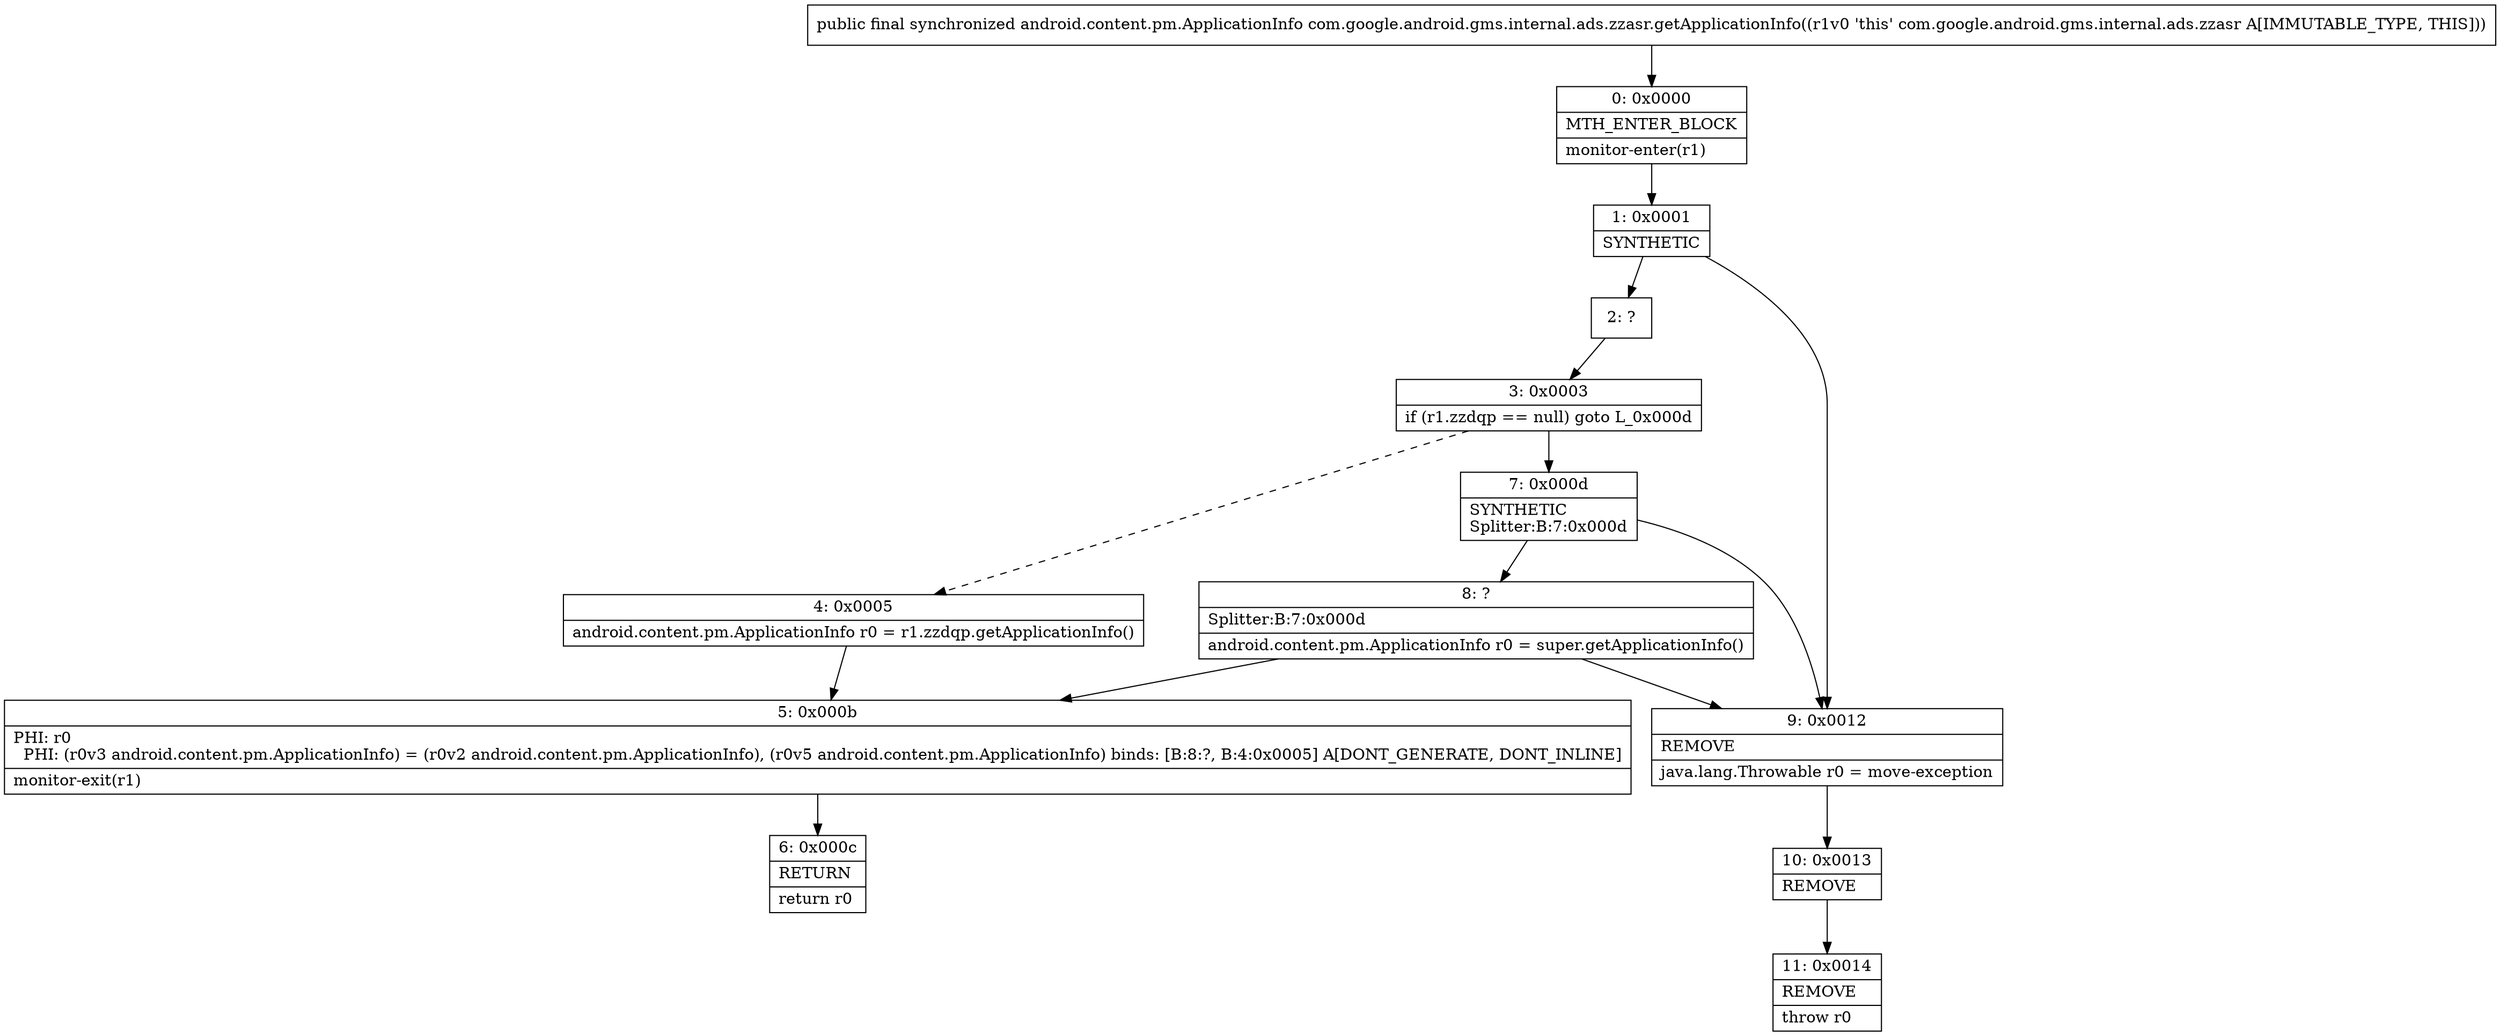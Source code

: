 digraph "CFG forcom.google.android.gms.internal.ads.zzasr.getApplicationInfo()Landroid\/content\/pm\/ApplicationInfo;" {
Node_0 [shape=record,label="{0\:\ 0x0000|MTH_ENTER_BLOCK\l|monitor\-enter(r1)\l}"];
Node_1 [shape=record,label="{1\:\ 0x0001|SYNTHETIC\l}"];
Node_2 [shape=record,label="{2\:\ ?}"];
Node_3 [shape=record,label="{3\:\ 0x0003|if (r1.zzdqp == null) goto L_0x000d\l}"];
Node_4 [shape=record,label="{4\:\ 0x0005|android.content.pm.ApplicationInfo r0 = r1.zzdqp.getApplicationInfo()\l}"];
Node_5 [shape=record,label="{5\:\ 0x000b|PHI: r0 \l  PHI: (r0v3 android.content.pm.ApplicationInfo) = (r0v2 android.content.pm.ApplicationInfo), (r0v5 android.content.pm.ApplicationInfo) binds: [B:8:?, B:4:0x0005] A[DONT_GENERATE, DONT_INLINE]\l|monitor\-exit(r1)\l}"];
Node_6 [shape=record,label="{6\:\ 0x000c|RETURN\l|return r0\l}"];
Node_7 [shape=record,label="{7\:\ 0x000d|SYNTHETIC\lSplitter:B:7:0x000d\l}"];
Node_8 [shape=record,label="{8\:\ ?|Splitter:B:7:0x000d\l|android.content.pm.ApplicationInfo r0 = super.getApplicationInfo()\l}"];
Node_9 [shape=record,label="{9\:\ 0x0012|REMOVE\l|java.lang.Throwable r0 = move\-exception\l}"];
Node_10 [shape=record,label="{10\:\ 0x0013|REMOVE\l}"];
Node_11 [shape=record,label="{11\:\ 0x0014|REMOVE\l|throw r0\l}"];
MethodNode[shape=record,label="{public final synchronized android.content.pm.ApplicationInfo com.google.android.gms.internal.ads.zzasr.getApplicationInfo((r1v0 'this' com.google.android.gms.internal.ads.zzasr A[IMMUTABLE_TYPE, THIS])) }"];
MethodNode -> Node_0;
Node_0 -> Node_1;
Node_1 -> Node_2;
Node_1 -> Node_9;
Node_2 -> Node_3;
Node_3 -> Node_4[style=dashed];
Node_3 -> Node_7;
Node_4 -> Node_5;
Node_5 -> Node_6;
Node_7 -> Node_8;
Node_7 -> Node_9;
Node_8 -> Node_9;
Node_8 -> Node_5;
Node_9 -> Node_10;
Node_10 -> Node_11;
}

